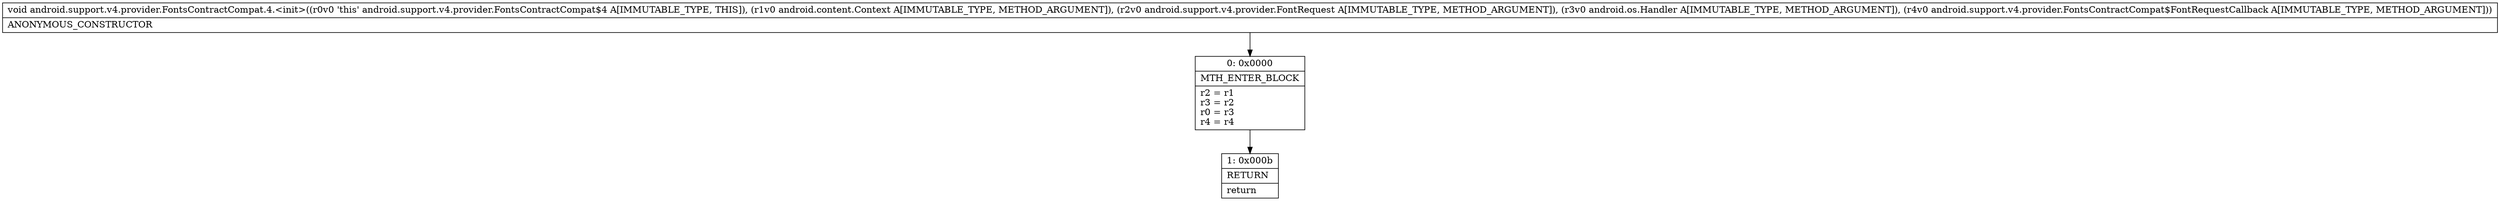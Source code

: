 digraph "CFG forandroid.support.v4.provider.FontsContractCompat.4.\<init\>(Landroid\/content\/Context;Landroid\/support\/v4\/provider\/FontRequest;Landroid\/os\/Handler;Landroid\/support\/v4\/provider\/FontsContractCompat$FontRequestCallback;)V" {
Node_0 [shape=record,label="{0\:\ 0x0000|MTH_ENTER_BLOCK\l|r2 = r1\lr3 = r2\lr0 = r3\lr4 = r4\l}"];
Node_1 [shape=record,label="{1\:\ 0x000b|RETURN\l|return\l}"];
MethodNode[shape=record,label="{void android.support.v4.provider.FontsContractCompat.4.\<init\>((r0v0 'this' android.support.v4.provider.FontsContractCompat$4 A[IMMUTABLE_TYPE, THIS]), (r1v0 android.content.Context A[IMMUTABLE_TYPE, METHOD_ARGUMENT]), (r2v0 android.support.v4.provider.FontRequest A[IMMUTABLE_TYPE, METHOD_ARGUMENT]), (r3v0 android.os.Handler A[IMMUTABLE_TYPE, METHOD_ARGUMENT]), (r4v0 android.support.v4.provider.FontsContractCompat$FontRequestCallback A[IMMUTABLE_TYPE, METHOD_ARGUMENT]))  | ANONYMOUS_CONSTRUCTOR\l}"];
MethodNode -> Node_0;
Node_0 -> Node_1;
}

